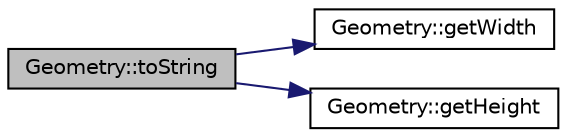 digraph "Geometry::toString"
{
  edge [fontname="Helvetica",fontsize="10",labelfontname="Helvetica",labelfontsize="10"];
  node [fontname="Helvetica",fontsize="10",shape=record];
  rankdir="LR";
  Node1 [label="Geometry::toString",height=0.2,width=0.4,color="black", fillcolor="grey75", style="filled" fontcolor="black"];
  Node1 -> Node2 [color="midnightblue",fontsize="10",style="solid",fontname="Helvetica"];
  Node2 [label="Geometry::getWidth",height=0.2,width=0.4,color="black", fillcolor="white", style="filled",URL="$classGeometry.html#a8a7afceb0905b411d296c57fb0f8f3ba",tooltip="Returns the total width (x extent) of the Geometry in cm."];
  Node1 -> Node3 [color="midnightblue",fontsize="10",style="solid",fontname="Helvetica"];
  Node3 [label="Geometry::getHeight",height=0.2,width=0.4,color="black", fillcolor="white", style="filled",URL="$classGeometry.html#a8895b7f5b91d85926f316ac09ade9e5f",tooltip="Returns the total height (y extent) of the Geometry in cm."];
}
